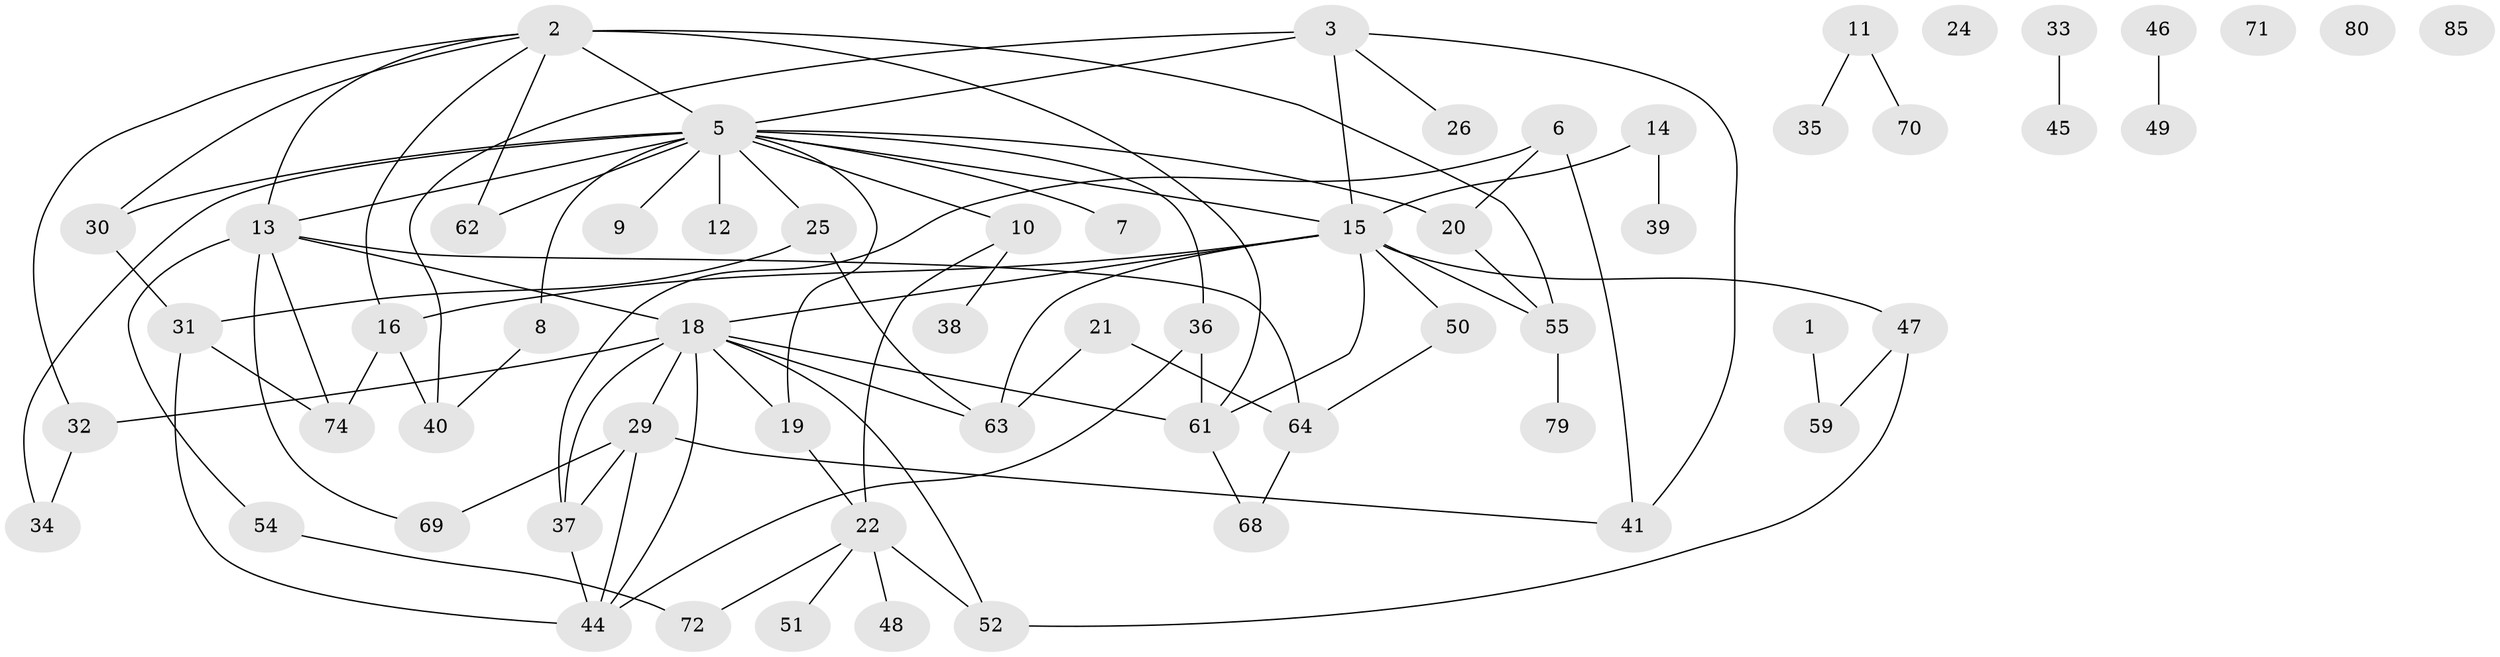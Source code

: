 // original degree distribution, {1: 0.18181818181818182, 4: 0.13636363636363635, 2: 0.25, 3: 0.23863636363636365, 5: 0.11363636363636363, 0: 0.045454545454545456, 7: 0.03409090909090909}
// Generated by graph-tools (version 1.1) at 2025/16/03/04/25 18:16:44]
// undirected, 61 vertices, 90 edges
graph export_dot {
graph [start="1"]
  node [color=gray90,style=filled];
  1;
  2 [super="+4+60"];
  3 [super="+28"];
  5 [super="+82+76"];
  6;
  7 [super="+83"];
  8;
  9;
  10 [super="+53"];
  11 [super="+23"];
  12;
  13 [super="+84"];
  14 [super="+57"];
  15 [super="+78+43"];
  16 [super="+17"];
  18 [super="+73+66+75"];
  19;
  20;
  21;
  22 [super="+42+56"];
  24;
  25;
  26;
  29;
  30;
  31;
  32;
  33;
  34;
  35;
  36;
  37 [super="+67"];
  38;
  39;
  40;
  41;
  44;
  45;
  46;
  47;
  48;
  49 [super="+58"];
  50;
  51;
  52;
  54;
  55;
  59;
  61;
  62;
  63;
  64;
  68;
  69;
  70;
  71;
  72;
  74;
  79;
  80;
  85;
  1 -- 59;
  2 -- 30;
  2 -- 32;
  2 -- 13;
  2 -- 5 [weight=3];
  2 -- 16;
  2 -- 55;
  2 -- 61;
  2 -- 62;
  3 -- 41;
  3 -- 5;
  3 -- 40;
  3 -- 26;
  3 -- 15;
  5 -- 34;
  5 -- 36;
  5 -- 15 [weight=2];
  5 -- 8;
  5 -- 9;
  5 -- 10;
  5 -- 12;
  5 -- 19;
  5 -- 20;
  5 -- 30;
  5 -- 25;
  5 -- 62;
  5 -- 7;
  5 -- 13;
  6 -- 20;
  6 -- 41;
  6 -- 37;
  8 -- 40;
  10 -- 22;
  10 -- 38;
  11 -- 35;
  11 -- 70;
  13 -- 18;
  13 -- 64;
  13 -- 74;
  13 -- 69;
  13 -- 54;
  14 -- 39;
  14 -- 15 [weight=2];
  15 -- 55;
  15 -- 50;
  15 -- 61;
  15 -- 47;
  15 -- 18;
  15 -- 63;
  15 -- 16;
  16 -- 40;
  16 -- 74;
  18 -- 29;
  18 -- 44;
  18 -- 32;
  18 -- 19;
  18 -- 37;
  18 -- 61;
  18 -- 63;
  18 -- 52;
  19 -- 22;
  20 -- 55;
  21 -- 63;
  21 -- 64;
  22 -- 52;
  22 -- 72;
  22 -- 48;
  22 -- 51;
  25 -- 31;
  25 -- 63;
  29 -- 41;
  29 -- 44;
  29 -- 69;
  29 -- 37;
  30 -- 31;
  31 -- 44;
  31 -- 74;
  32 -- 34;
  33 -- 45;
  36 -- 44;
  36 -- 61;
  37 -- 44;
  46 -- 49;
  47 -- 52;
  47 -- 59;
  50 -- 64;
  54 -- 72;
  55 -- 79;
  61 -- 68;
  64 -- 68;
}
